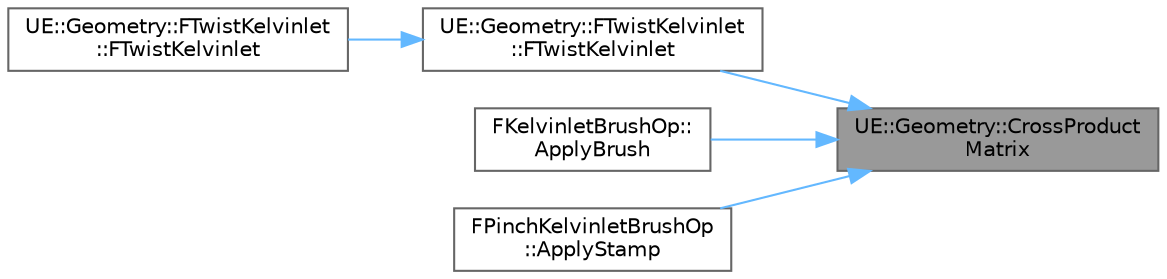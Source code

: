 digraph "UE::Geometry::CrossProductMatrix"
{
 // INTERACTIVE_SVG=YES
 // LATEX_PDF_SIZE
  bgcolor="transparent";
  edge [fontname=Helvetica,fontsize=10,labelfontname=Helvetica,labelfontsize=10];
  node [fontname=Helvetica,fontsize=10,shape=box,height=0.2,width=0.4];
  rankdir="RL";
  Node1 [id="Node000001",label="UE::Geometry::CrossProduct\lMatrix",height=0.2,width=0.4,color="gray40", fillcolor="grey60", style="filled", fontcolor="black",tooltip=" "];
  Node1 -> Node2 [id="edge1_Node000001_Node000002",dir="back",color="steelblue1",style="solid",tooltip=" "];
  Node2 [id="Node000002",label="UE::Geometry::FTwistKelvinlet\l::FTwistKelvinlet",height=0.2,width=0.4,color="grey40", fillcolor="white", style="filled",URL="$d4/db6/classUE_1_1Geometry_1_1FTwistKelvinlet.html#a7b98bbbe6b616330b565bad8d3531789",tooltip=" "];
  Node2 -> Node3 [id="edge2_Node000002_Node000003",dir="back",color="steelblue1",style="solid",tooltip=" "];
  Node3 [id="Node000003",label="UE::Geometry::FTwistKelvinlet\l::FTwistKelvinlet",height=0.2,width=0.4,color="grey40", fillcolor="white", style="filled",URL="$d4/db6/classUE_1_1Geometry_1_1FTwistKelvinlet.html#ac7ea2eaeb692238783329a2c3517ebdd",tooltip=" "];
  Node1 -> Node4 [id="edge3_Node000001_Node000004",dir="back",color="steelblue1",style="solid",tooltip=" "];
  Node4 [id="Node000004",label="FKelvinletBrushOp::\lApplyBrush",height=0.2,width=0.4,color="grey40", fillcolor="white", style="filled",URL="$d1/ded/classFKelvinletBrushOp.html#abc5e9ad81970dac9ba886b1ff48bc638",tooltip=" "];
  Node1 -> Node5 [id="edge4_Node000001_Node000005",dir="back",color="steelblue1",style="solid",tooltip=" "];
  Node5 [id="Node000005",label="FPinchKelvinletBrushOp\l::ApplyStamp",height=0.2,width=0.4,color="grey40", fillcolor="white", style="filled",URL="$d9/d07/classFPinchKelvinletBrushOp.html#a7db4ed95c6c1cb80e2d25112e77215ed",tooltip=" "];
}
